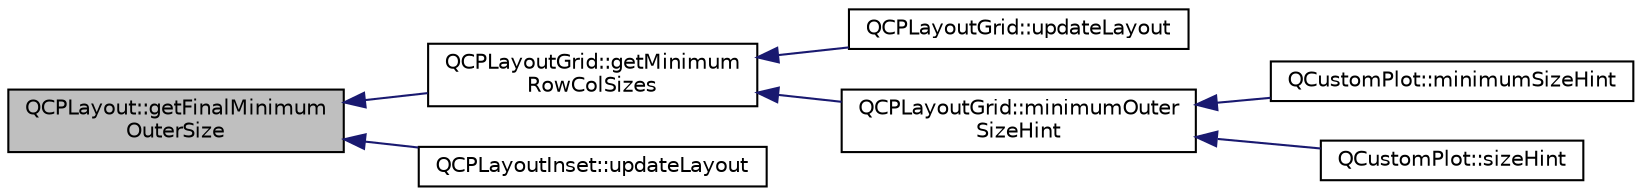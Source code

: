 digraph "QCPLayout::getFinalMinimumOuterSize"
{
  edge [fontname="Helvetica",fontsize="10",labelfontname="Helvetica",labelfontsize="10"];
  node [fontname="Helvetica",fontsize="10",shape=record];
  rankdir="LR";
  Node42 [label="QCPLayout::getFinalMinimum\lOuterSize",height=0.2,width=0.4,color="black", fillcolor="grey75", style="filled", fontcolor="black"];
  Node42 -> Node43 [dir="back",color="midnightblue",fontsize="10",style="solid",fontname="Helvetica"];
  Node43 [label="QCPLayoutGrid::getMinimum\lRowColSizes",height=0.2,width=0.4,color="black", fillcolor="white", style="filled",URL="$class_q_c_p_layout_grid.html#a4b9a251919936f127a63fc1b9911cd4e"];
  Node43 -> Node44 [dir="back",color="midnightblue",fontsize="10",style="solid",fontname="Helvetica"];
  Node44 [label="QCPLayoutGrid::updateLayout",height=0.2,width=0.4,color="black", fillcolor="white", style="filled",URL="$class_q_c_p_layout_grid.html#a6cf43f14d3fa335fd8758561ccf1f78c"];
  Node43 -> Node45 [dir="back",color="midnightblue",fontsize="10",style="solid",fontname="Helvetica"];
  Node45 [label="QCPLayoutGrid::minimumOuter\lSizeHint",height=0.2,width=0.4,color="black", fillcolor="white", style="filled",URL="$class_q_c_p_layout_grid.html#a0438bc58b4d3894d01db95b08d4268df"];
  Node45 -> Node46 [dir="back",color="midnightblue",fontsize="10",style="solid",fontname="Helvetica"];
  Node46 [label="QCustomPlot::minimumSizeHint",height=0.2,width=0.4,color="black", fillcolor="white", style="filled",URL="$class_q_custom_plot.html#a968a01cd4077d63aecde1aef1db057fc"];
  Node45 -> Node47 [dir="back",color="midnightblue",fontsize="10",style="solid",fontname="Helvetica"];
  Node47 [label="QCustomPlot::sizeHint",height=0.2,width=0.4,color="black", fillcolor="white", style="filled",URL="$class_q_custom_plot.html#ac9d6fe101e082daf756903b11f6e6213"];
  Node42 -> Node48 [dir="back",color="midnightblue",fontsize="10",style="solid",fontname="Helvetica"];
  Node48 [label="QCPLayoutInset::updateLayout",height=0.2,width=0.4,color="black", fillcolor="white", style="filled",URL="$class_q_c_p_layout_inset.html#a493526b922ea66a75c45ef1842446988"];
}
